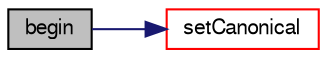 digraph "begin"
{
  bgcolor="transparent";
  edge [fontname="FreeSans",fontsize="10",labelfontname="FreeSans",labelfontsize="10"];
  node [fontname="FreeSans",fontsize="10",shape=record];
  rankdir="LR";
  Node1 [label="begin",height=0.2,width=0.4,color="black", fillcolor="grey75", style="filled" fontcolor="black"];
  Node1 -> Node2 [color="midnightblue",fontsize="10",style="solid",fontname="FreeSans"];
  Node2 [label="setCanonical",height=0.2,width=0.4,color="red",URL="$a00592.html#a9fe0f5513339c480e64660f5f36514c2",tooltip="Set edge to a unique state so different ones can be compared. "];
}
